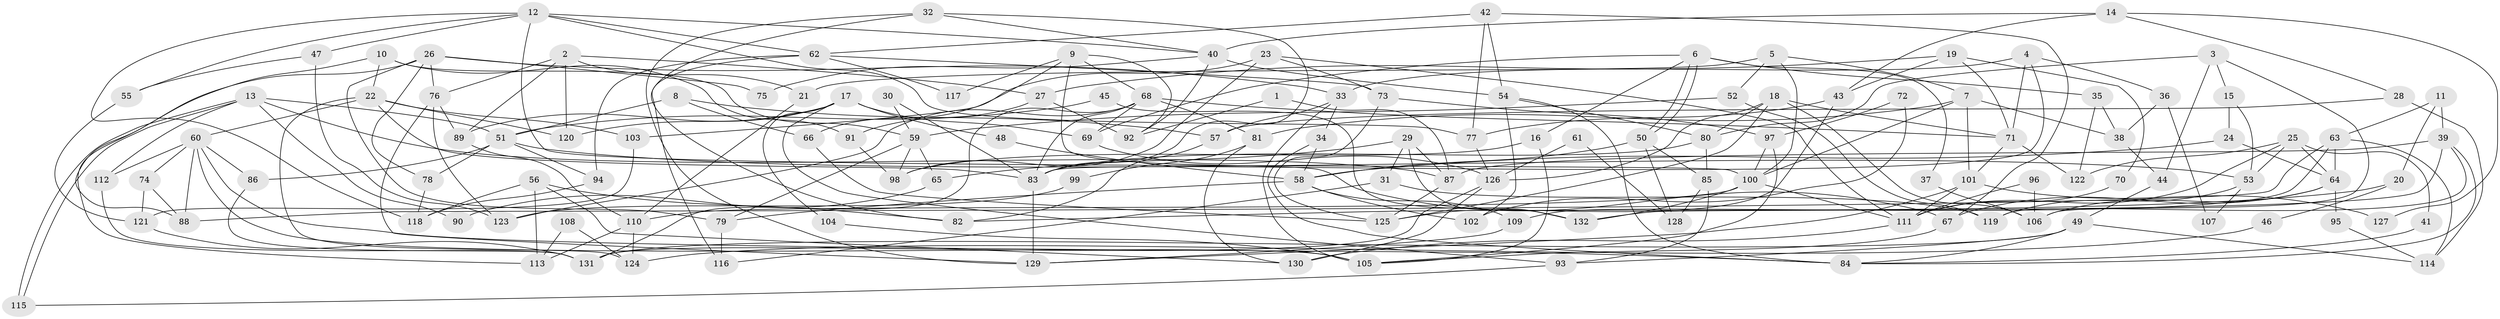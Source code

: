 // Generated by graph-tools (version 1.1) at 2025/26/03/09/25 03:26:21]
// undirected, 132 vertices, 264 edges
graph export_dot {
graph [start="1"]
  node [color=gray90,style=filled];
  1;
  2;
  3;
  4;
  5;
  6;
  7;
  8;
  9;
  10;
  11;
  12;
  13;
  14;
  15;
  16;
  17;
  18;
  19;
  20;
  21;
  22;
  23;
  24;
  25;
  26;
  27;
  28;
  29;
  30;
  31;
  32;
  33;
  34;
  35;
  36;
  37;
  38;
  39;
  40;
  41;
  42;
  43;
  44;
  45;
  46;
  47;
  48;
  49;
  50;
  51;
  52;
  53;
  54;
  55;
  56;
  57;
  58;
  59;
  60;
  61;
  62;
  63;
  64;
  65;
  66;
  67;
  68;
  69;
  70;
  71;
  72;
  73;
  74;
  75;
  76;
  77;
  78;
  79;
  80;
  81;
  82;
  83;
  84;
  85;
  86;
  87;
  88;
  89;
  90;
  91;
  92;
  93;
  94;
  95;
  96;
  97;
  98;
  99;
  100;
  101;
  102;
  103;
  104;
  105;
  106;
  107;
  108;
  109;
  110;
  111;
  112;
  113;
  114;
  115;
  116;
  117;
  118;
  119;
  120;
  121;
  122;
  123;
  124;
  125;
  126;
  127;
  128;
  129;
  130;
  131;
  132;
  1 -- 87;
  1 -- 92;
  2 -- 120;
  2 -- 76;
  2 -- 21;
  2 -- 27;
  2 -- 89;
  3 -- 80;
  3 -- 44;
  3 -- 15;
  3 -- 106;
  4 -- 83;
  4 -- 33;
  4 -- 36;
  4 -- 71;
  5 -- 100;
  5 -- 52;
  5 -- 7;
  5 -- 21;
  6 -- 50;
  6 -- 50;
  6 -- 69;
  6 -- 16;
  6 -- 35;
  6 -- 37;
  7 -- 100;
  7 -- 38;
  7 -- 81;
  7 -- 101;
  8 -- 66;
  8 -- 51;
  8 -- 57;
  9 -- 67;
  9 -- 68;
  9 -- 66;
  9 -- 92;
  9 -- 117;
  10 -- 22;
  10 -- 88;
  10 -- 59;
  10 -- 91;
  11 -- 39;
  11 -- 63;
  11 -- 20;
  12 -- 118;
  12 -- 100;
  12 -- 40;
  12 -- 47;
  12 -- 55;
  12 -- 62;
  12 -- 77;
  13 -- 115;
  13 -- 115;
  13 -- 112;
  13 -- 51;
  13 -- 87;
  13 -- 90;
  14 -- 43;
  14 -- 40;
  14 -- 28;
  14 -- 127;
  15 -- 24;
  15 -- 53;
  16 -- 105;
  16 -- 98;
  17 -- 93;
  17 -- 69;
  17 -- 48;
  17 -- 89;
  17 -- 104;
  17 -- 120;
  18 -- 71;
  18 -- 125;
  18 -- 80;
  18 -- 106;
  18 -- 126;
  19 -- 71;
  19 -- 43;
  19 -- 27;
  19 -- 70;
  20 -- 82;
  20 -- 46;
  21 -- 110;
  22 -- 83;
  22 -- 103;
  22 -- 60;
  22 -- 120;
  22 -- 124;
  23 -- 111;
  23 -- 98;
  23 -- 73;
  23 -- 103;
  24 -- 64;
  24 -- 58;
  25 -- 64;
  25 -- 111;
  25 -- 41;
  25 -- 53;
  25 -- 122;
  26 -- 113;
  26 -- 76;
  26 -- 33;
  26 -- 75;
  26 -- 78;
  26 -- 79;
  27 -- 91;
  27 -- 92;
  28 -- 57;
  28 -- 114;
  29 -- 132;
  29 -- 87;
  29 -- 31;
  29 -- 65;
  30 -- 83;
  30 -- 59;
  31 -- 116;
  31 -- 119;
  32 -- 83;
  32 -- 40;
  32 -- 82;
  32 -- 129;
  33 -- 57;
  33 -- 34;
  33 -- 105;
  34 -- 58;
  34 -- 84;
  35 -- 122;
  35 -- 38;
  36 -- 38;
  36 -- 107;
  37 -- 106;
  38 -- 44;
  39 -- 119;
  39 -- 84;
  39 -- 87;
  39 -- 132;
  40 -- 92;
  40 -- 54;
  40 -- 75;
  41 -- 84;
  42 -- 77;
  42 -- 54;
  42 -- 62;
  42 -- 67;
  43 -- 125;
  43 -- 77;
  44 -- 49;
  45 -- 132;
  45 -- 51;
  46 -- 124;
  47 -- 123;
  47 -- 55;
  48 -- 58;
  49 -- 84;
  49 -- 131;
  49 -- 93;
  49 -- 114;
  50 -- 58;
  50 -- 85;
  50 -- 128;
  51 -- 53;
  51 -- 78;
  51 -- 86;
  51 -- 94;
  52 -- 59;
  52 -- 119;
  53 -- 107;
  53 -- 119;
  54 -- 84;
  54 -- 80;
  54 -- 102;
  55 -- 121;
  56 -- 130;
  56 -- 118;
  56 -- 82;
  56 -- 113;
  57 -- 82;
  58 -- 79;
  58 -- 109;
  58 -- 102;
  59 -- 98;
  59 -- 65;
  59 -- 79;
  60 -- 74;
  60 -- 84;
  60 -- 86;
  60 -- 88;
  60 -- 105;
  60 -- 112;
  61 -- 126;
  61 -- 128;
  62 -- 73;
  62 -- 94;
  62 -- 116;
  62 -- 117;
  63 -- 114;
  63 -- 64;
  63 -- 88;
  63 -- 109;
  64 -- 106;
  64 -- 67;
  64 -- 95;
  65 -- 90;
  66 -- 125;
  67 -- 105;
  68 -- 81;
  68 -- 71;
  68 -- 69;
  68 -- 83;
  68 -- 123;
  68 -- 131;
  69 -- 126;
  70 -- 111;
  71 -- 101;
  71 -- 122;
  72 -- 97;
  72 -- 102;
  73 -- 97;
  73 -- 125;
  74 -- 121;
  74 -- 88;
  76 -- 129;
  76 -- 89;
  76 -- 123;
  77 -- 126;
  78 -- 118;
  79 -- 116;
  80 -- 83;
  80 -- 85;
  81 -- 130;
  81 -- 99;
  83 -- 129;
  85 -- 93;
  85 -- 128;
  86 -- 131;
  87 -- 125;
  89 -- 110;
  91 -- 98;
  93 -- 115;
  94 -- 118;
  95 -- 114;
  96 -- 111;
  96 -- 106;
  97 -- 105;
  97 -- 100;
  99 -- 123;
  100 -- 110;
  100 -- 111;
  100 -- 132;
  101 -- 129;
  101 -- 111;
  101 -- 127;
  103 -- 121;
  104 -- 105;
  108 -- 124;
  108 -- 113;
  109 -- 129;
  110 -- 113;
  110 -- 124;
  111 -- 130;
  112 -- 131;
  121 -- 131;
  126 -- 131;
  126 -- 130;
}
